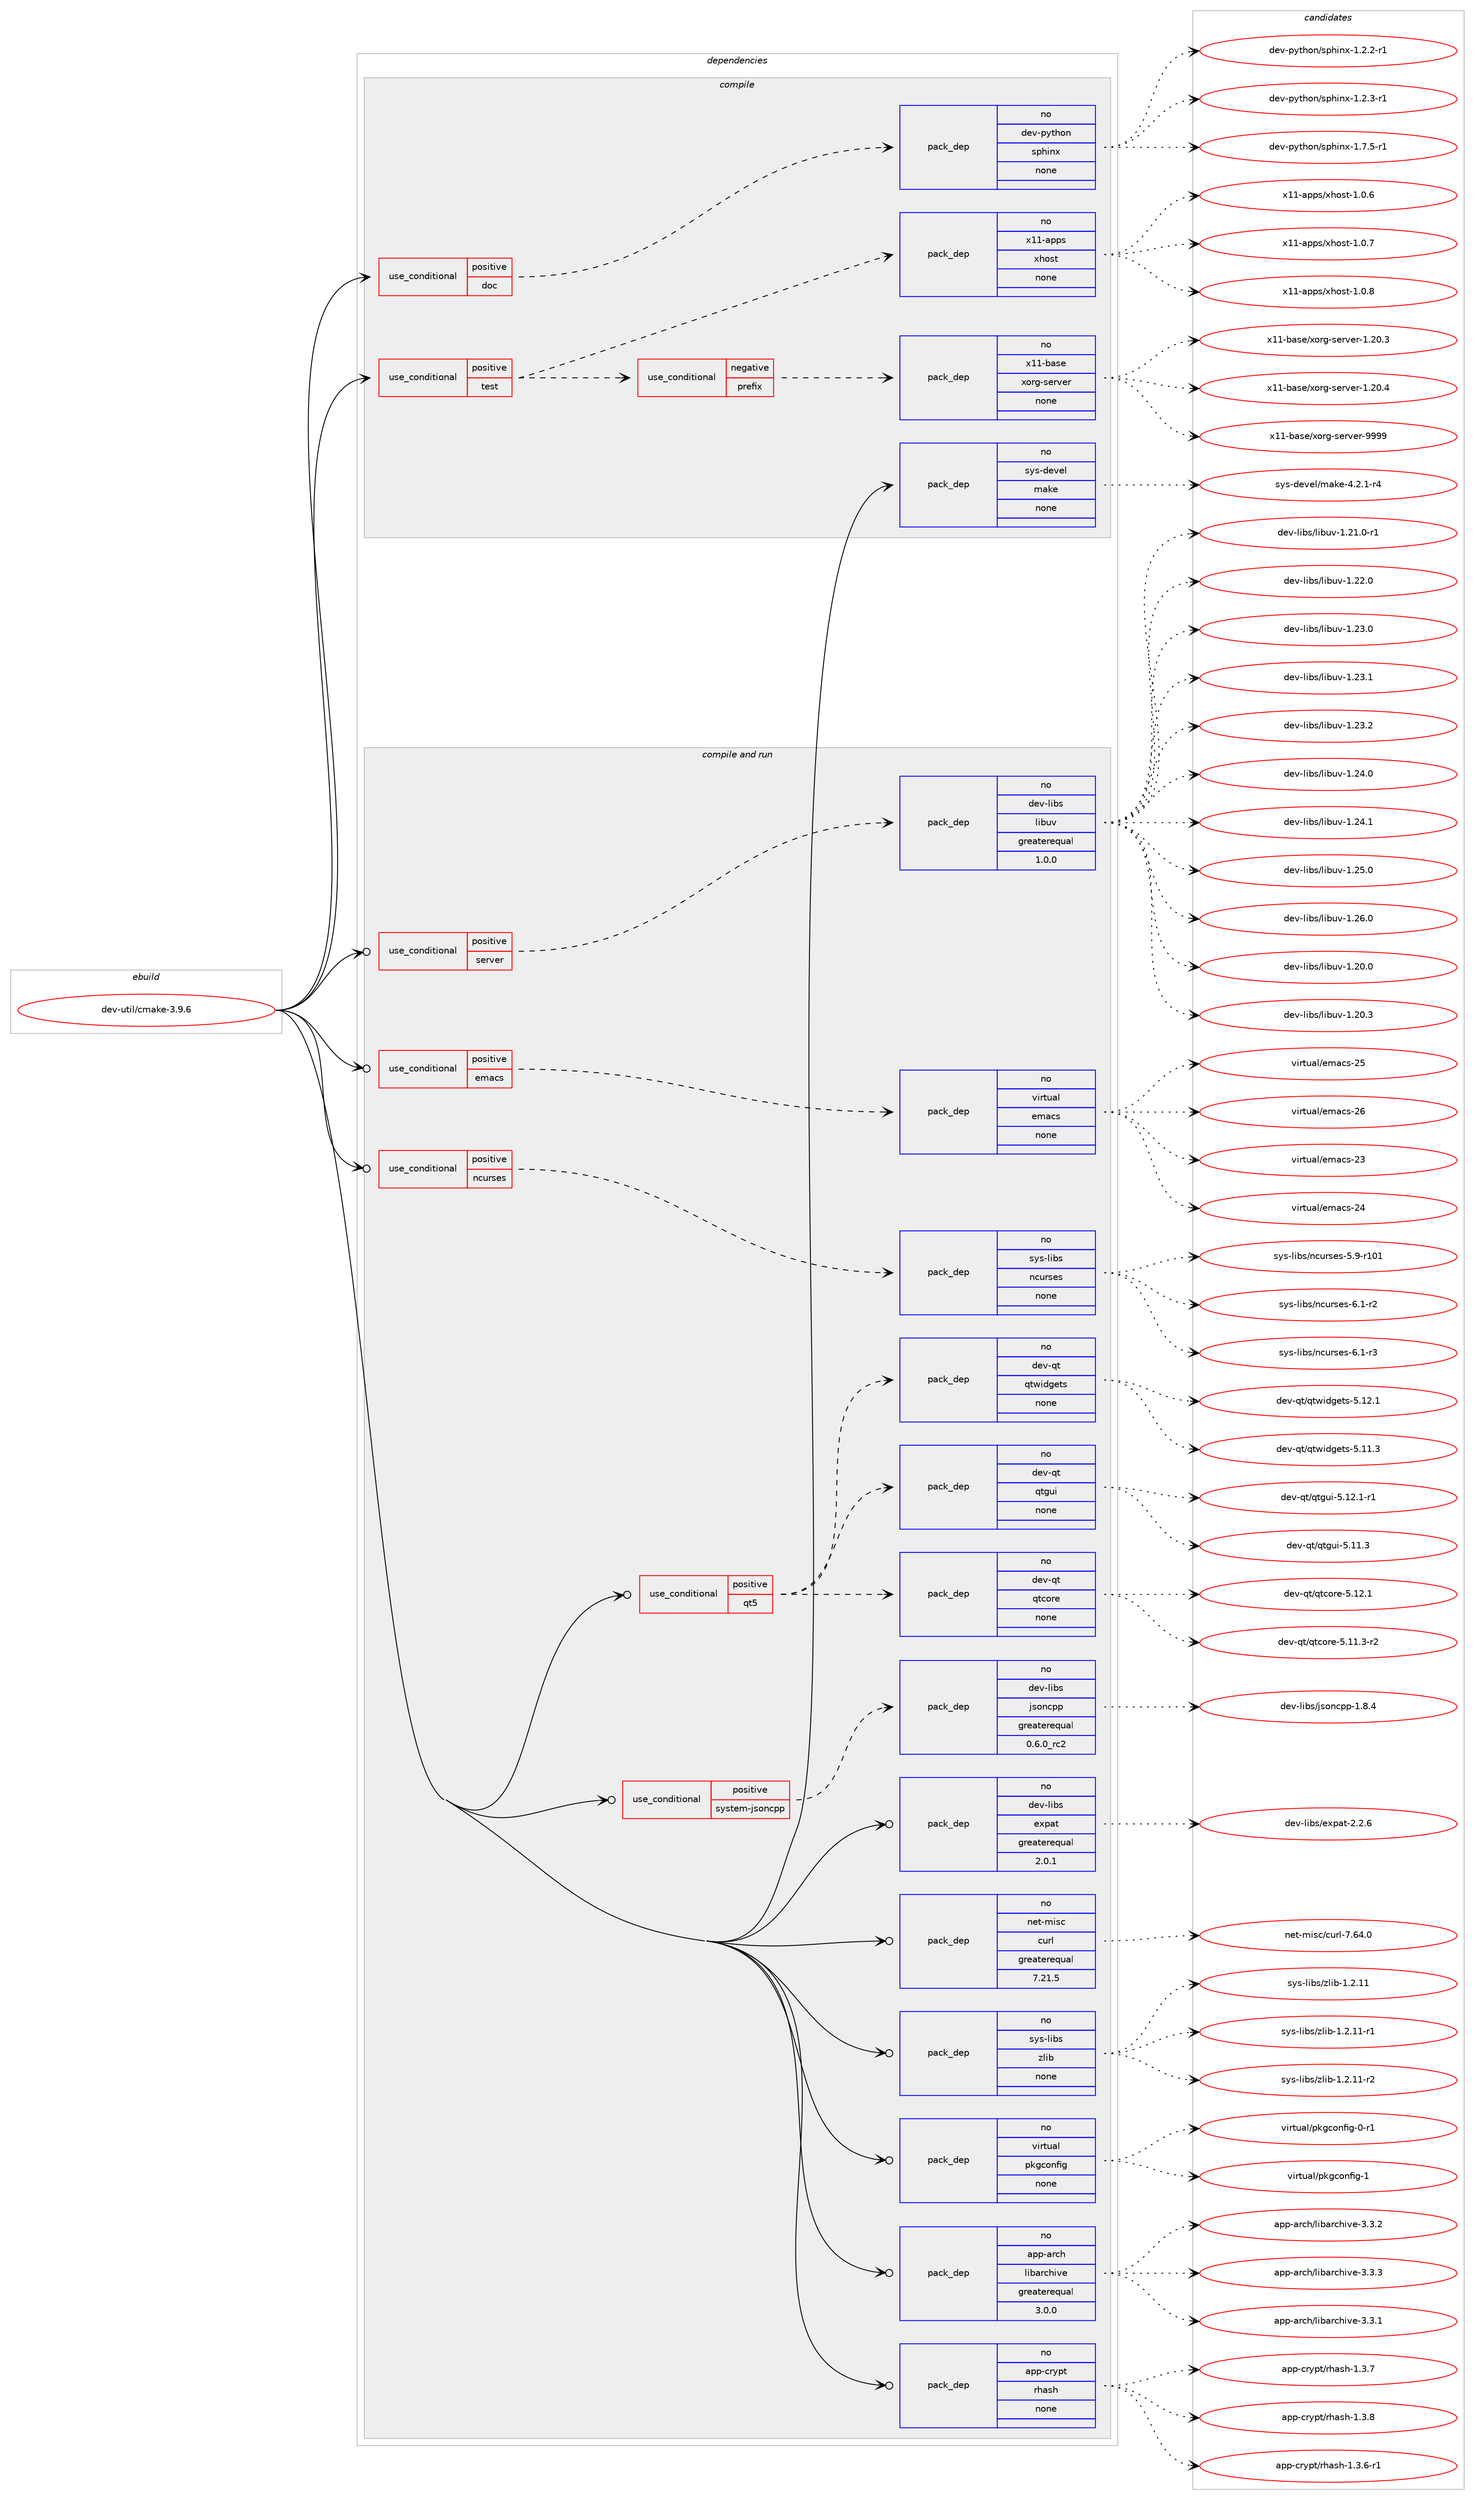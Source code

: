 digraph prolog {

# *************
# Graph options
# *************

newrank=true;
concentrate=true;
compound=true;
graph [rankdir=LR,fontname=Helvetica,fontsize=10,ranksep=1.5];#, ranksep=2.5, nodesep=0.2];
edge  [arrowhead=vee];
node  [fontname=Helvetica,fontsize=10];

# **********
# The ebuild
# **********

subgraph cluster_leftcol {
color=gray;
rank=same;
label=<<i>ebuild</i>>;
id [label="dev-util/cmake-3.9.6", color=red, width=4, href="../dev-util/cmake-3.9.6.svg"];
}

# ****************
# The dependencies
# ****************

subgraph cluster_midcol {
color=gray;
label=<<i>dependencies</i>>;
subgraph cluster_compile {
fillcolor="#eeeeee";
style=filled;
label=<<i>compile</i>>;
subgraph cond423521 {
dependency1542526 [label=<<TABLE BORDER="0" CELLBORDER="1" CELLSPACING="0" CELLPADDING="4"><TR><TD ROWSPAN="3" CELLPADDING="10">use_conditional</TD></TR><TR><TD>positive</TD></TR><TR><TD>doc</TD></TR></TABLE>>, shape=none, color=red];
subgraph pack1095398 {
dependency1542527 [label=<<TABLE BORDER="0" CELLBORDER="1" CELLSPACING="0" CELLPADDING="4" WIDTH="220"><TR><TD ROWSPAN="6" CELLPADDING="30">pack_dep</TD></TR><TR><TD WIDTH="110">no</TD></TR><TR><TD>dev-python</TD></TR><TR><TD>sphinx</TD></TR><TR><TD>none</TD></TR><TR><TD></TD></TR></TABLE>>, shape=none, color=blue];
}
dependency1542526:e -> dependency1542527:w [weight=20,style="dashed",arrowhead="vee"];
}
id:e -> dependency1542526:w [weight=20,style="solid",arrowhead="vee"];
subgraph cond423522 {
dependency1542528 [label=<<TABLE BORDER="0" CELLBORDER="1" CELLSPACING="0" CELLPADDING="4"><TR><TD ROWSPAN="3" CELLPADDING="10">use_conditional</TD></TR><TR><TD>positive</TD></TR><TR><TD>test</TD></TR></TABLE>>, shape=none, color=red];
subgraph cond423523 {
dependency1542529 [label=<<TABLE BORDER="0" CELLBORDER="1" CELLSPACING="0" CELLPADDING="4"><TR><TD ROWSPAN="3" CELLPADDING="10">use_conditional</TD></TR><TR><TD>negative</TD></TR><TR><TD>prefix</TD></TR></TABLE>>, shape=none, color=red];
subgraph pack1095399 {
dependency1542530 [label=<<TABLE BORDER="0" CELLBORDER="1" CELLSPACING="0" CELLPADDING="4" WIDTH="220"><TR><TD ROWSPAN="6" CELLPADDING="30">pack_dep</TD></TR><TR><TD WIDTH="110">no</TD></TR><TR><TD>x11-base</TD></TR><TR><TD>xorg-server</TD></TR><TR><TD>none</TD></TR><TR><TD></TD></TR></TABLE>>, shape=none, color=blue];
}
dependency1542529:e -> dependency1542530:w [weight=20,style="dashed",arrowhead="vee"];
}
dependency1542528:e -> dependency1542529:w [weight=20,style="dashed",arrowhead="vee"];
subgraph pack1095400 {
dependency1542531 [label=<<TABLE BORDER="0" CELLBORDER="1" CELLSPACING="0" CELLPADDING="4" WIDTH="220"><TR><TD ROWSPAN="6" CELLPADDING="30">pack_dep</TD></TR><TR><TD WIDTH="110">no</TD></TR><TR><TD>x11-apps</TD></TR><TR><TD>xhost</TD></TR><TR><TD>none</TD></TR><TR><TD></TD></TR></TABLE>>, shape=none, color=blue];
}
dependency1542528:e -> dependency1542531:w [weight=20,style="dashed",arrowhead="vee"];
}
id:e -> dependency1542528:w [weight=20,style="solid",arrowhead="vee"];
subgraph pack1095401 {
dependency1542532 [label=<<TABLE BORDER="0" CELLBORDER="1" CELLSPACING="0" CELLPADDING="4" WIDTH="220"><TR><TD ROWSPAN="6" CELLPADDING="30">pack_dep</TD></TR><TR><TD WIDTH="110">no</TD></TR><TR><TD>sys-devel</TD></TR><TR><TD>make</TD></TR><TR><TD>none</TD></TR><TR><TD></TD></TR></TABLE>>, shape=none, color=blue];
}
id:e -> dependency1542532:w [weight=20,style="solid",arrowhead="vee"];
}
subgraph cluster_compileandrun {
fillcolor="#eeeeee";
style=filled;
label=<<i>compile and run</i>>;
subgraph cond423524 {
dependency1542533 [label=<<TABLE BORDER="0" CELLBORDER="1" CELLSPACING="0" CELLPADDING="4"><TR><TD ROWSPAN="3" CELLPADDING="10">use_conditional</TD></TR><TR><TD>positive</TD></TR><TR><TD>emacs</TD></TR></TABLE>>, shape=none, color=red];
subgraph pack1095402 {
dependency1542534 [label=<<TABLE BORDER="0" CELLBORDER="1" CELLSPACING="0" CELLPADDING="4" WIDTH="220"><TR><TD ROWSPAN="6" CELLPADDING="30">pack_dep</TD></TR><TR><TD WIDTH="110">no</TD></TR><TR><TD>virtual</TD></TR><TR><TD>emacs</TD></TR><TR><TD>none</TD></TR><TR><TD></TD></TR></TABLE>>, shape=none, color=blue];
}
dependency1542533:e -> dependency1542534:w [weight=20,style="dashed",arrowhead="vee"];
}
id:e -> dependency1542533:w [weight=20,style="solid",arrowhead="odotvee"];
subgraph cond423525 {
dependency1542535 [label=<<TABLE BORDER="0" CELLBORDER="1" CELLSPACING="0" CELLPADDING="4"><TR><TD ROWSPAN="3" CELLPADDING="10">use_conditional</TD></TR><TR><TD>positive</TD></TR><TR><TD>ncurses</TD></TR></TABLE>>, shape=none, color=red];
subgraph pack1095403 {
dependency1542536 [label=<<TABLE BORDER="0" CELLBORDER="1" CELLSPACING="0" CELLPADDING="4" WIDTH="220"><TR><TD ROWSPAN="6" CELLPADDING="30">pack_dep</TD></TR><TR><TD WIDTH="110">no</TD></TR><TR><TD>sys-libs</TD></TR><TR><TD>ncurses</TD></TR><TR><TD>none</TD></TR><TR><TD></TD></TR></TABLE>>, shape=none, color=blue];
}
dependency1542535:e -> dependency1542536:w [weight=20,style="dashed",arrowhead="vee"];
}
id:e -> dependency1542535:w [weight=20,style="solid",arrowhead="odotvee"];
subgraph cond423526 {
dependency1542537 [label=<<TABLE BORDER="0" CELLBORDER="1" CELLSPACING="0" CELLPADDING="4"><TR><TD ROWSPAN="3" CELLPADDING="10">use_conditional</TD></TR><TR><TD>positive</TD></TR><TR><TD>qt5</TD></TR></TABLE>>, shape=none, color=red];
subgraph pack1095404 {
dependency1542538 [label=<<TABLE BORDER="0" CELLBORDER="1" CELLSPACING="0" CELLPADDING="4" WIDTH="220"><TR><TD ROWSPAN="6" CELLPADDING="30">pack_dep</TD></TR><TR><TD WIDTH="110">no</TD></TR><TR><TD>dev-qt</TD></TR><TR><TD>qtcore</TD></TR><TR><TD>none</TD></TR><TR><TD></TD></TR></TABLE>>, shape=none, color=blue];
}
dependency1542537:e -> dependency1542538:w [weight=20,style="dashed",arrowhead="vee"];
subgraph pack1095405 {
dependency1542539 [label=<<TABLE BORDER="0" CELLBORDER="1" CELLSPACING="0" CELLPADDING="4" WIDTH="220"><TR><TD ROWSPAN="6" CELLPADDING="30">pack_dep</TD></TR><TR><TD WIDTH="110">no</TD></TR><TR><TD>dev-qt</TD></TR><TR><TD>qtgui</TD></TR><TR><TD>none</TD></TR><TR><TD></TD></TR></TABLE>>, shape=none, color=blue];
}
dependency1542537:e -> dependency1542539:w [weight=20,style="dashed",arrowhead="vee"];
subgraph pack1095406 {
dependency1542540 [label=<<TABLE BORDER="0" CELLBORDER="1" CELLSPACING="0" CELLPADDING="4" WIDTH="220"><TR><TD ROWSPAN="6" CELLPADDING="30">pack_dep</TD></TR><TR><TD WIDTH="110">no</TD></TR><TR><TD>dev-qt</TD></TR><TR><TD>qtwidgets</TD></TR><TR><TD>none</TD></TR><TR><TD></TD></TR></TABLE>>, shape=none, color=blue];
}
dependency1542537:e -> dependency1542540:w [weight=20,style="dashed",arrowhead="vee"];
}
id:e -> dependency1542537:w [weight=20,style="solid",arrowhead="odotvee"];
subgraph cond423527 {
dependency1542541 [label=<<TABLE BORDER="0" CELLBORDER="1" CELLSPACING="0" CELLPADDING="4"><TR><TD ROWSPAN="3" CELLPADDING="10">use_conditional</TD></TR><TR><TD>positive</TD></TR><TR><TD>server</TD></TR></TABLE>>, shape=none, color=red];
subgraph pack1095407 {
dependency1542542 [label=<<TABLE BORDER="0" CELLBORDER="1" CELLSPACING="0" CELLPADDING="4" WIDTH="220"><TR><TD ROWSPAN="6" CELLPADDING="30">pack_dep</TD></TR><TR><TD WIDTH="110">no</TD></TR><TR><TD>dev-libs</TD></TR><TR><TD>libuv</TD></TR><TR><TD>greaterequal</TD></TR><TR><TD>1.0.0</TD></TR></TABLE>>, shape=none, color=blue];
}
dependency1542541:e -> dependency1542542:w [weight=20,style="dashed",arrowhead="vee"];
}
id:e -> dependency1542541:w [weight=20,style="solid",arrowhead="odotvee"];
subgraph cond423528 {
dependency1542543 [label=<<TABLE BORDER="0" CELLBORDER="1" CELLSPACING="0" CELLPADDING="4"><TR><TD ROWSPAN="3" CELLPADDING="10">use_conditional</TD></TR><TR><TD>positive</TD></TR><TR><TD>system-jsoncpp</TD></TR></TABLE>>, shape=none, color=red];
subgraph pack1095408 {
dependency1542544 [label=<<TABLE BORDER="0" CELLBORDER="1" CELLSPACING="0" CELLPADDING="4" WIDTH="220"><TR><TD ROWSPAN="6" CELLPADDING="30">pack_dep</TD></TR><TR><TD WIDTH="110">no</TD></TR><TR><TD>dev-libs</TD></TR><TR><TD>jsoncpp</TD></TR><TR><TD>greaterequal</TD></TR><TR><TD>0.6.0_rc2</TD></TR></TABLE>>, shape=none, color=blue];
}
dependency1542543:e -> dependency1542544:w [weight=20,style="dashed",arrowhead="vee"];
}
id:e -> dependency1542543:w [weight=20,style="solid",arrowhead="odotvee"];
subgraph pack1095409 {
dependency1542545 [label=<<TABLE BORDER="0" CELLBORDER="1" CELLSPACING="0" CELLPADDING="4" WIDTH="220"><TR><TD ROWSPAN="6" CELLPADDING="30">pack_dep</TD></TR><TR><TD WIDTH="110">no</TD></TR><TR><TD>app-arch</TD></TR><TR><TD>libarchive</TD></TR><TR><TD>greaterequal</TD></TR><TR><TD>3.0.0</TD></TR></TABLE>>, shape=none, color=blue];
}
id:e -> dependency1542545:w [weight=20,style="solid",arrowhead="odotvee"];
subgraph pack1095410 {
dependency1542546 [label=<<TABLE BORDER="0" CELLBORDER="1" CELLSPACING="0" CELLPADDING="4" WIDTH="220"><TR><TD ROWSPAN="6" CELLPADDING="30">pack_dep</TD></TR><TR><TD WIDTH="110">no</TD></TR><TR><TD>app-crypt</TD></TR><TR><TD>rhash</TD></TR><TR><TD>none</TD></TR><TR><TD></TD></TR></TABLE>>, shape=none, color=blue];
}
id:e -> dependency1542546:w [weight=20,style="solid",arrowhead="odotvee"];
subgraph pack1095411 {
dependency1542547 [label=<<TABLE BORDER="0" CELLBORDER="1" CELLSPACING="0" CELLPADDING="4" WIDTH="220"><TR><TD ROWSPAN="6" CELLPADDING="30">pack_dep</TD></TR><TR><TD WIDTH="110">no</TD></TR><TR><TD>dev-libs</TD></TR><TR><TD>expat</TD></TR><TR><TD>greaterequal</TD></TR><TR><TD>2.0.1</TD></TR></TABLE>>, shape=none, color=blue];
}
id:e -> dependency1542547:w [weight=20,style="solid",arrowhead="odotvee"];
subgraph pack1095412 {
dependency1542548 [label=<<TABLE BORDER="0" CELLBORDER="1" CELLSPACING="0" CELLPADDING="4" WIDTH="220"><TR><TD ROWSPAN="6" CELLPADDING="30">pack_dep</TD></TR><TR><TD WIDTH="110">no</TD></TR><TR><TD>net-misc</TD></TR><TR><TD>curl</TD></TR><TR><TD>greaterequal</TD></TR><TR><TD>7.21.5</TD></TR></TABLE>>, shape=none, color=blue];
}
id:e -> dependency1542548:w [weight=20,style="solid",arrowhead="odotvee"];
subgraph pack1095413 {
dependency1542549 [label=<<TABLE BORDER="0" CELLBORDER="1" CELLSPACING="0" CELLPADDING="4" WIDTH="220"><TR><TD ROWSPAN="6" CELLPADDING="30">pack_dep</TD></TR><TR><TD WIDTH="110">no</TD></TR><TR><TD>sys-libs</TD></TR><TR><TD>zlib</TD></TR><TR><TD>none</TD></TR><TR><TD></TD></TR></TABLE>>, shape=none, color=blue];
}
id:e -> dependency1542549:w [weight=20,style="solid",arrowhead="odotvee"];
subgraph pack1095414 {
dependency1542550 [label=<<TABLE BORDER="0" CELLBORDER="1" CELLSPACING="0" CELLPADDING="4" WIDTH="220"><TR><TD ROWSPAN="6" CELLPADDING="30">pack_dep</TD></TR><TR><TD WIDTH="110">no</TD></TR><TR><TD>virtual</TD></TR><TR><TD>pkgconfig</TD></TR><TR><TD>none</TD></TR><TR><TD></TD></TR></TABLE>>, shape=none, color=blue];
}
id:e -> dependency1542550:w [weight=20,style="solid",arrowhead="odotvee"];
}
subgraph cluster_run {
fillcolor="#eeeeee";
style=filled;
label=<<i>run</i>>;
}
}

# **************
# The candidates
# **************

subgraph cluster_choices {
rank=same;
color=gray;
label=<<i>candidates</i>>;

subgraph choice1095398 {
color=black;
nodesep=1;
choice10010111845112121116104111110471151121041051101204549465046504511449 [label="dev-python/sphinx-1.2.2-r1", color=red, width=4,href="../dev-python/sphinx-1.2.2-r1.svg"];
choice10010111845112121116104111110471151121041051101204549465046514511449 [label="dev-python/sphinx-1.2.3-r1", color=red, width=4,href="../dev-python/sphinx-1.2.3-r1.svg"];
choice10010111845112121116104111110471151121041051101204549465546534511449 [label="dev-python/sphinx-1.7.5-r1", color=red, width=4,href="../dev-python/sphinx-1.7.5-r1.svg"];
dependency1542527:e -> choice10010111845112121116104111110471151121041051101204549465046504511449:w [style=dotted,weight="100"];
dependency1542527:e -> choice10010111845112121116104111110471151121041051101204549465046514511449:w [style=dotted,weight="100"];
dependency1542527:e -> choice10010111845112121116104111110471151121041051101204549465546534511449:w [style=dotted,weight="100"];
}
subgraph choice1095399 {
color=black;
nodesep=1;
choice1204949459897115101471201111141034511510111411810111445494650484651 [label="x11-base/xorg-server-1.20.3", color=red, width=4,href="../x11-base/xorg-server-1.20.3.svg"];
choice1204949459897115101471201111141034511510111411810111445494650484652 [label="x11-base/xorg-server-1.20.4", color=red, width=4,href="../x11-base/xorg-server-1.20.4.svg"];
choice120494945989711510147120111114103451151011141181011144557575757 [label="x11-base/xorg-server-9999", color=red, width=4,href="../x11-base/xorg-server-9999.svg"];
dependency1542530:e -> choice1204949459897115101471201111141034511510111411810111445494650484651:w [style=dotted,weight="100"];
dependency1542530:e -> choice1204949459897115101471201111141034511510111411810111445494650484652:w [style=dotted,weight="100"];
dependency1542530:e -> choice120494945989711510147120111114103451151011141181011144557575757:w [style=dotted,weight="100"];
}
subgraph choice1095400 {
color=black;
nodesep=1;
choice1204949459711211211547120104111115116454946484654 [label="x11-apps/xhost-1.0.6", color=red, width=4,href="../x11-apps/xhost-1.0.6.svg"];
choice1204949459711211211547120104111115116454946484655 [label="x11-apps/xhost-1.0.7", color=red, width=4,href="../x11-apps/xhost-1.0.7.svg"];
choice1204949459711211211547120104111115116454946484656 [label="x11-apps/xhost-1.0.8", color=red, width=4,href="../x11-apps/xhost-1.0.8.svg"];
dependency1542531:e -> choice1204949459711211211547120104111115116454946484654:w [style=dotted,weight="100"];
dependency1542531:e -> choice1204949459711211211547120104111115116454946484655:w [style=dotted,weight="100"];
dependency1542531:e -> choice1204949459711211211547120104111115116454946484656:w [style=dotted,weight="100"];
}
subgraph choice1095401 {
color=black;
nodesep=1;
choice1151211154510010111810110847109971071014552465046494511452 [label="sys-devel/make-4.2.1-r4", color=red, width=4,href="../sys-devel/make-4.2.1-r4.svg"];
dependency1542532:e -> choice1151211154510010111810110847109971071014552465046494511452:w [style=dotted,weight="100"];
}
subgraph choice1095402 {
color=black;
nodesep=1;
choice11810511411611797108471011099799115455051 [label="virtual/emacs-23", color=red, width=4,href="../virtual/emacs-23.svg"];
choice11810511411611797108471011099799115455052 [label="virtual/emacs-24", color=red, width=4,href="../virtual/emacs-24.svg"];
choice11810511411611797108471011099799115455053 [label="virtual/emacs-25", color=red, width=4,href="../virtual/emacs-25.svg"];
choice11810511411611797108471011099799115455054 [label="virtual/emacs-26", color=red, width=4,href="../virtual/emacs-26.svg"];
dependency1542534:e -> choice11810511411611797108471011099799115455051:w [style=dotted,weight="100"];
dependency1542534:e -> choice11810511411611797108471011099799115455052:w [style=dotted,weight="100"];
dependency1542534:e -> choice11810511411611797108471011099799115455053:w [style=dotted,weight="100"];
dependency1542534:e -> choice11810511411611797108471011099799115455054:w [style=dotted,weight="100"];
}
subgraph choice1095403 {
color=black;
nodesep=1;
choice115121115451081059811547110991171141151011154553465745114494849 [label="sys-libs/ncurses-5.9-r101", color=red, width=4,href="../sys-libs/ncurses-5.9-r101.svg"];
choice11512111545108105981154711099117114115101115455446494511450 [label="sys-libs/ncurses-6.1-r2", color=red, width=4,href="../sys-libs/ncurses-6.1-r2.svg"];
choice11512111545108105981154711099117114115101115455446494511451 [label="sys-libs/ncurses-6.1-r3", color=red, width=4,href="../sys-libs/ncurses-6.1-r3.svg"];
dependency1542536:e -> choice115121115451081059811547110991171141151011154553465745114494849:w [style=dotted,weight="100"];
dependency1542536:e -> choice11512111545108105981154711099117114115101115455446494511450:w [style=dotted,weight="100"];
dependency1542536:e -> choice11512111545108105981154711099117114115101115455446494511451:w [style=dotted,weight="100"];
}
subgraph choice1095404 {
color=black;
nodesep=1;
choice100101118451131164711311699111114101455346494946514511450 [label="dev-qt/qtcore-5.11.3-r2", color=red, width=4,href="../dev-qt/qtcore-5.11.3-r2.svg"];
choice10010111845113116471131169911111410145534649504649 [label="dev-qt/qtcore-5.12.1", color=red, width=4,href="../dev-qt/qtcore-5.12.1.svg"];
dependency1542538:e -> choice100101118451131164711311699111114101455346494946514511450:w [style=dotted,weight="100"];
dependency1542538:e -> choice10010111845113116471131169911111410145534649504649:w [style=dotted,weight="100"];
}
subgraph choice1095405 {
color=black;
nodesep=1;
choice100101118451131164711311610311710545534649494651 [label="dev-qt/qtgui-5.11.3", color=red, width=4,href="../dev-qt/qtgui-5.11.3.svg"];
choice1001011184511311647113116103117105455346495046494511449 [label="dev-qt/qtgui-5.12.1-r1", color=red, width=4,href="../dev-qt/qtgui-5.12.1-r1.svg"];
dependency1542539:e -> choice100101118451131164711311610311710545534649494651:w [style=dotted,weight="100"];
dependency1542539:e -> choice1001011184511311647113116103117105455346495046494511449:w [style=dotted,weight="100"];
}
subgraph choice1095406 {
color=black;
nodesep=1;
choice100101118451131164711311611910510010310111611545534649494651 [label="dev-qt/qtwidgets-5.11.3", color=red, width=4,href="../dev-qt/qtwidgets-5.11.3.svg"];
choice100101118451131164711311611910510010310111611545534649504649 [label="dev-qt/qtwidgets-5.12.1", color=red, width=4,href="../dev-qt/qtwidgets-5.12.1.svg"];
dependency1542540:e -> choice100101118451131164711311611910510010310111611545534649494651:w [style=dotted,weight="100"];
dependency1542540:e -> choice100101118451131164711311611910510010310111611545534649504649:w [style=dotted,weight="100"];
}
subgraph choice1095407 {
color=black;
nodesep=1;
choice1001011184510810598115471081059811711845494650484648 [label="dev-libs/libuv-1.20.0", color=red, width=4,href="../dev-libs/libuv-1.20.0.svg"];
choice1001011184510810598115471081059811711845494650484651 [label="dev-libs/libuv-1.20.3", color=red, width=4,href="../dev-libs/libuv-1.20.3.svg"];
choice10010111845108105981154710810598117118454946504946484511449 [label="dev-libs/libuv-1.21.0-r1", color=red, width=4,href="../dev-libs/libuv-1.21.0-r1.svg"];
choice1001011184510810598115471081059811711845494650504648 [label="dev-libs/libuv-1.22.0", color=red, width=4,href="../dev-libs/libuv-1.22.0.svg"];
choice1001011184510810598115471081059811711845494650514648 [label="dev-libs/libuv-1.23.0", color=red, width=4,href="../dev-libs/libuv-1.23.0.svg"];
choice1001011184510810598115471081059811711845494650514649 [label="dev-libs/libuv-1.23.1", color=red, width=4,href="../dev-libs/libuv-1.23.1.svg"];
choice1001011184510810598115471081059811711845494650514650 [label="dev-libs/libuv-1.23.2", color=red, width=4,href="../dev-libs/libuv-1.23.2.svg"];
choice1001011184510810598115471081059811711845494650524648 [label="dev-libs/libuv-1.24.0", color=red, width=4,href="../dev-libs/libuv-1.24.0.svg"];
choice1001011184510810598115471081059811711845494650524649 [label="dev-libs/libuv-1.24.1", color=red, width=4,href="../dev-libs/libuv-1.24.1.svg"];
choice1001011184510810598115471081059811711845494650534648 [label="dev-libs/libuv-1.25.0", color=red, width=4,href="../dev-libs/libuv-1.25.0.svg"];
choice1001011184510810598115471081059811711845494650544648 [label="dev-libs/libuv-1.26.0", color=red, width=4,href="../dev-libs/libuv-1.26.0.svg"];
dependency1542542:e -> choice1001011184510810598115471081059811711845494650484648:w [style=dotted,weight="100"];
dependency1542542:e -> choice1001011184510810598115471081059811711845494650484651:w [style=dotted,weight="100"];
dependency1542542:e -> choice10010111845108105981154710810598117118454946504946484511449:w [style=dotted,weight="100"];
dependency1542542:e -> choice1001011184510810598115471081059811711845494650504648:w [style=dotted,weight="100"];
dependency1542542:e -> choice1001011184510810598115471081059811711845494650514648:w [style=dotted,weight="100"];
dependency1542542:e -> choice1001011184510810598115471081059811711845494650514649:w [style=dotted,weight="100"];
dependency1542542:e -> choice1001011184510810598115471081059811711845494650514650:w [style=dotted,weight="100"];
dependency1542542:e -> choice1001011184510810598115471081059811711845494650524648:w [style=dotted,weight="100"];
dependency1542542:e -> choice1001011184510810598115471081059811711845494650524649:w [style=dotted,weight="100"];
dependency1542542:e -> choice1001011184510810598115471081059811711845494650534648:w [style=dotted,weight="100"];
dependency1542542:e -> choice1001011184510810598115471081059811711845494650544648:w [style=dotted,weight="100"];
}
subgraph choice1095408 {
color=black;
nodesep=1;
choice10010111845108105981154710611511111099112112454946564652 [label="dev-libs/jsoncpp-1.8.4", color=red, width=4,href="../dev-libs/jsoncpp-1.8.4.svg"];
dependency1542544:e -> choice10010111845108105981154710611511111099112112454946564652:w [style=dotted,weight="100"];
}
subgraph choice1095409 {
color=black;
nodesep=1;
choice9711211245971149910447108105989711499104105118101455146514649 [label="app-arch/libarchive-3.3.1", color=red, width=4,href="../app-arch/libarchive-3.3.1.svg"];
choice9711211245971149910447108105989711499104105118101455146514650 [label="app-arch/libarchive-3.3.2", color=red, width=4,href="../app-arch/libarchive-3.3.2.svg"];
choice9711211245971149910447108105989711499104105118101455146514651 [label="app-arch/libarchive-3.3.3", color=red, width=4,href="../app-arch/libarchive-3.3.3.svg"];
dependency1542545:e -> choice9711211245971149910447108105989711499104105118101455146514649:w [style=dotted,weight="100"];
dependency1542545:e -> choice9711211245971149910447108105989711499104105118101455146514650:w [style=dotted,weight="100"];
dependency1542545:e -> choice9711211245971149910447108105989711499104105118101455146514651:w [style=dotted,weight="100"];
}
subgraph choice1095410 {
color=black;
nodesep=1;
choice97112112459911412111211647114104971151044549465146544511449 [label="app-crypt/rhash-1.3.6-r1", color=red, width=4,href="../app-crypt/rhash-1.3.6-r1.svg"];
choice9711211245991141211121164711410497115104454946514655 [label="app-crypt/rhash-1.3.7", color=red, width=4,href="../app-crypt/rhash-1.3.7.svg"];
choice9711211245991141211121164711410497115104454946514656 [label="app-crypt/rhash-1.3.8", color=red, width=4,href="../app-crypt/rhash-1.3.8.svg"];
dependency1542546:e -> choice97112112459911412111211647114104971151044549465146544511449:w [style=dotted,weight="100"];
dependency1542546:e -> choice9711211245991141211121164711410497115104454946514655:w [style=dotted,weight="100"];
dependency1542546:e -> choice9711211245991141211121164711410497115104454946514656:w [style=dotted,weight="100"];
}
subgraph choice1095411 {
color=black;
nodesep=1;
choice10010111845108105981154710112011297116455046504654 [label="dev-libs/expat-2.2.6", color=red, width=4,href="../dev-libs/expat-2.2.6.svg"];
dependency1542547:e -> choice10010111845108105981154710112011297116455046504654:w [style=dotted,weight="100"];
}
subgraph choice1095412 {
color=black;
nodesep=1;
choice1101011164510910511599479911711410845554654524648 [label="net-misc/curl-7.64.0", color=red, width=4,href="../net-misc/curl-7.64.0.svg"];
dependency1542548:e -> choice1101011164510910511599479911711410845554654524648:w [style=dotted,weight="100"];
}
subgraph choice1095413 {
color=black;
nodesep=1;
choice1151211154510810598115471221081059845494650464949 [label="sys-libs/zlib-1.2.11", color=red, width=4,href="../sys-libs/zlib-1.2.11.svg"];
choice11512111545108105981154712210810598454946504649494511449 [label="sys-libs/zlib-1.2.11-r1", color=red, width=4,href="../sys-libs/zlib-1.2.11-r1.svg"];
choice11512111545108105981154712210810598454946504649494511450 [label="sys-libs/zlib-1.2.11-r2", color=red, width=4,href="../sys-libs/zlib-1.2.11-r2.svg"];
dependency1542549:e -> choice1151211154510810598115471221081059845494650464949:w [style=dotted,weight="100"];
dependency1542549:e -> choice11512111545108105981154712210810598454946504649494511449:w [style=dotted,weight="100"];
dependency1542549:e -> choice11512111545108105981154712210810598454946504649494511450:w [style=dotted,weight="100"];
}
subgraph choice1095414 {
color=black;
nodesep=1;
choice11810511411611797108471121071039911111010210510345484511449 [label="virtual/pkgconfig-0-r1", color=red, width=4,href="../virtual/pkgconfig-0-r1.svg"];
choice1181051141161179710847112107103991111101021051034549 [label="virtual/pkgconfig-1", color=red, width=4,href="../virtual/pkgconfig-1.svg"];
dependency1542550:e -> choice11810511411611797108471121071039911111010210510345484511449:w [style=dotted,weight="100"];
dependency1542550:e -> choice1181051141161179710847112107103991111101021051034549:w [style=dotted,weight="100"];
}
}

}
